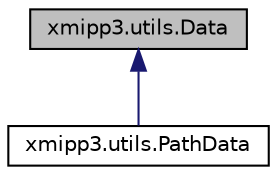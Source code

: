 digraph "xmipp3.utils.Data"
{
  edge [fontname="Helvetica",fontsize="10",labelfontname="Helvetica",labelfontsize="10"];
  node [fontname="Helvetica",fontsize="10",shape=record];
  Node0 [label="xmipp3.utils.Data",height=0.2,width=0.4,color="black", fillcolor="grey75", style="filled", fontcolor="black"];
  Node0 -> Node1 [dir="back",color="midnightblue",fontsize="10",style="solid",fontname="Helvetica"];
  Node1 [label="xmipp3.utils.PathData",height=0.2,width=0.4,color="black", fillcolor="white", style="filled",URL="$classxmipp3_1_1utils_1_1PathData.html"];
}
